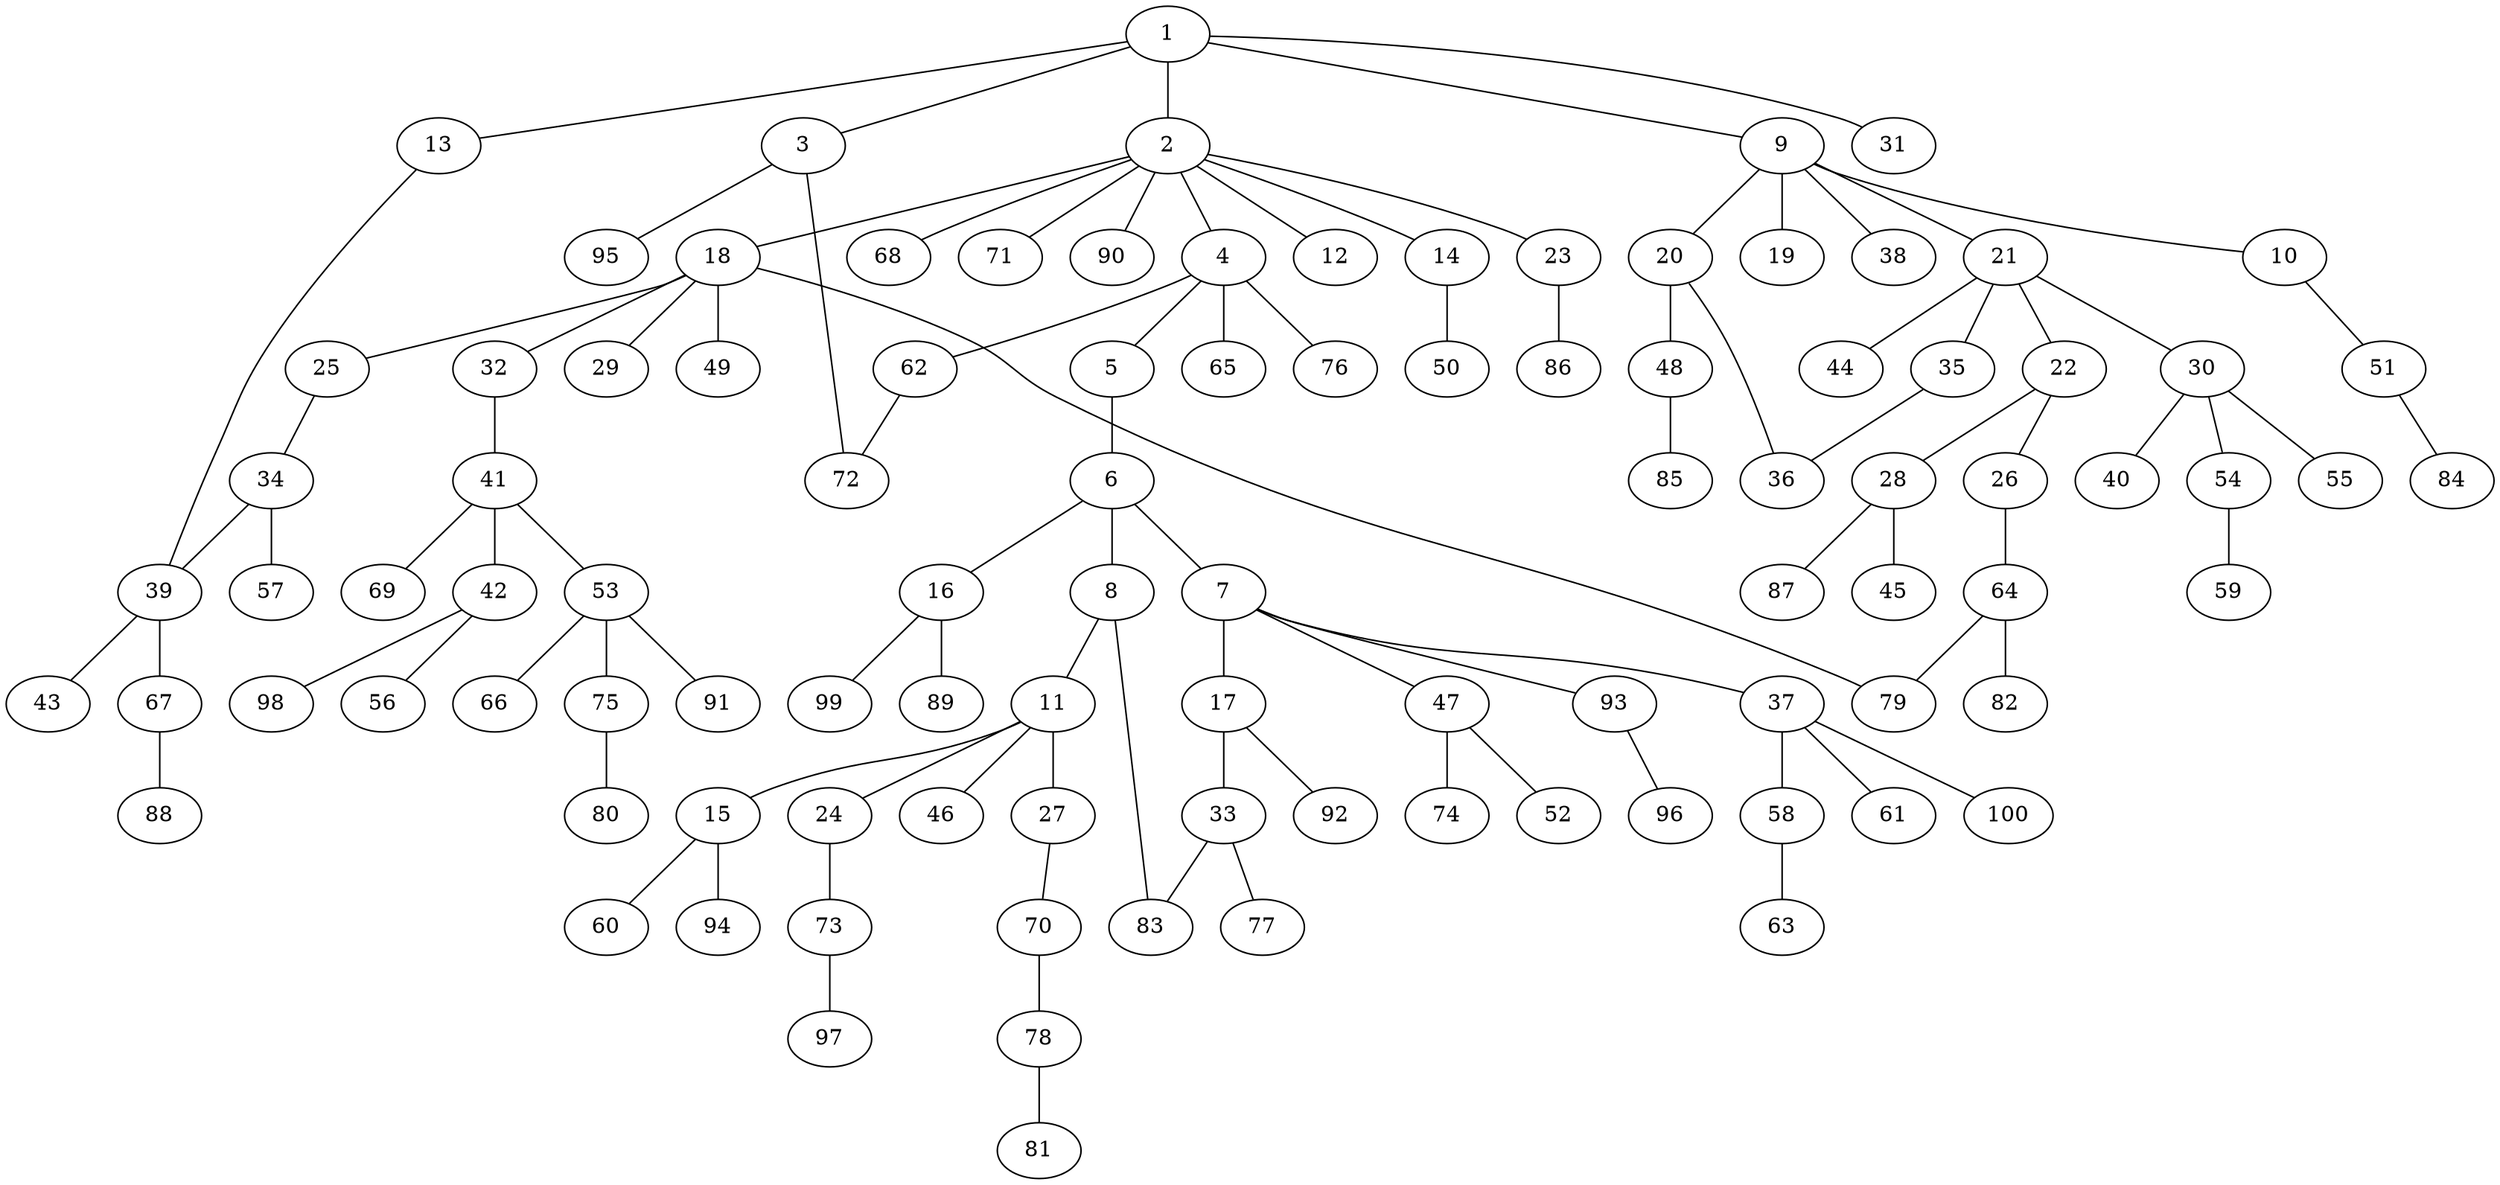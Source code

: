 graph graphname {1--2
1--3
1--9
1--13
1--31
2--4
2--12
2--14
2--18
2--23
2--68
2--71
2--90
3--72
3--95
4--5
4--62
4--65
4--76
5--6
6--7
6--8
6--16
7--17
7--37
7--47
7--93
8--11
8--83
9--10
9--19
9--20
9--21
9--38
10--51
11--15
11--24
11--27
11--46
13--39
14--50
15--60
15--94
16--89
16--99
17--33
17--92
18--25
18--29
18--32
18--49
18--79
20--36
20--48
21--22
21--30
21--35
21--44
22--26
22--28
23--86
24--73
25--34
26--64
27--70
28--45
28--87
30--40
30--54
30--55
32--41
33--77
33--83
34--39
34--57
35--36
37--58
37--61
37--100
39--43
39--67
41--42
41--53
41--69
42--56
42--98
47--52
47--74
48--85
51--84
53--66
53--75
53--91
54--59
58--63
62--72
64--79
64--82
67--88
70--78
73--97
75--80
78--81
93--96
}